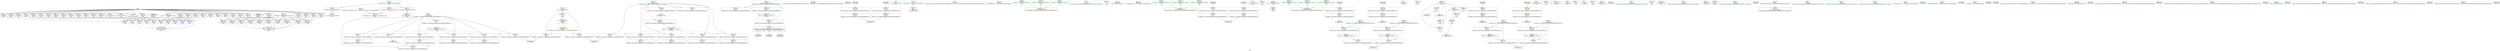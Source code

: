 digraph "SVFG" {
	label="SVFG";

	Node0x55f8f6ddb160 [shape=record,color=grey,label="{NodeID: 0\nNullPtr}"];
	Node0x55f8f6ddb160 -> Node0x55f8f6de0cd0[style=solid];
	Node0x55f8f6ddb160 -> Node0x55f8f6de0dd0[style=solid];
	Node0x55f8f6ddb160 -> Node0x55f8f6de0ea0[style=solid];
	Node0x55f8f6ddb160 -> Node0x55f8f6de0f70[style=solid];
	Node0x55f8f6ddb160 -> Node0x55f8f6de1040[style=solid];
	Node0x55f8f6ddb160 -> Node0x55f8f6de1110[style=solid];
	Node0x55f8f6ddb160 -> Node0x55f8f6de11e0[style=solid];
	Node0x55f8f6ddb160 -> Node0x55f8f6de12b0[style=solid];
	Node0x55f8f6ddb160 -> Node0x55f8f6de1380[style=solid];
	Node0x55f8f6ddb160 -> Node0x55f8f6de1450[style=solid];
	Node0x55f8f6ddb160 -> Node0x55f8f6de1520[style=solid];
	Node0x55f8f6ddb160 -> Node0x55f8f6de15f0[style=solid];
	Node0x55f8f6ddb160 -> Node0x55f8f6de16c0[style=solid];
	Node0x55f8f6ddb160 -> Node0x55f8f6de1790[style=solid];
	Node0x55f8f6ddb160 -> Node0x55f8f6de1860[style=solid];
	Node0x55f8f6ddb160 -> Node0x55f8f6de1930[style=solid];
	Node0x55f8f6ddb160 -> Node0x55f8f6de1a00[style=solid];
	Node0x55f8f6ddb160 -> Node0x55f8f6de1ad0[style=solid];
	Node0x55f8f6ddb160 -> Node0x55f8f6de1ba0[style=solid];
	Node0x55f8f6ddb160 -> Node0x55f8f6de1c70[style=solid];
	Node0x55f8f6ddb160 -> Node0x55f8f6de1d40[style=solid];
	Node0x55f8f6ddb160 -> Node0x55f8f6de1e10[style=solid];
	Node0x55f8f6ddb160 -> Node0x55f8f6de1ee0[style=solid];
	Node0x55f8f6ddb160 -> Node0x55f8f6de1fb0[style=solid];
	Node0x55f8f6ddb160 -> Node0x55f8f6de2080[style=solid];
	Node0x55f8f6ddb160 -> Node0x55f8f6de2150[style=solid];
	Node0x55f8f6ddb160 -> Node0x55f8f6de2220[style=solid];
	Node0x55f8f6ddb160 -> Node0x55f8f6de22f0[style=solid];
	Node0x55f8f6ddb160 -> Node0x55f8f6de23c0[style=solid];
	Node0x55f8f6ddb160 -> Node0x55f8f6de2490[style=solid];
	Node0x55f8f6ddb160 -> Node0x55f8f6de2560[style=solid];
	Node0x55f8f6ddb160 -> Node0x55f8f6de2630[style=solid];
	Node0x55f8f6ddb160 -> Node0x55f8f6de2700[style=solid];
	Node0x55f8f6ddb160 -> Node0x55f8f6de6ee0[style=solid];
	Node0x55f8f6e04070 [shape=record,color=yellow,style=double,label="{NodeID: 360\n2V_1 = ENCHI(MR_2V_0)\npts\{10 \}\nFun[main]|{<s0>23|<s1>35|<s2>47}}"];
	Node0x55f8f6e04070:s0 -> Node0x55f8f6e04ff0[style=dashed,color=red];
	Node0x55f8f6e04070:s1 -> Node0x55f8f6e04ff0[style=dashed,color=red];
	Node0x55f8f6e04070:s2 -> Node0x55f8f6e04ff0[style=dashed,color=red];
	Node0x55f8f6de0580 [shape=record,color=black,label="{NodeID: 111\n48\<--160\n_Z3ispNSt7__cxx1112basic_stringIcSt11char_traitsIcESaIcEEES4_S4__ret\<--\n_Z3ispNSt7__cxx1112basic_stringIcSt11char_traitsIcESaIcEEES4_S4_\n|{<s0>23|<s1>35|<s2>47}}"];
	Node0x55f8f6de0580:s0 -> Node0x55f8f6e16700[style=solid,color=blue];
	Node0x55f8f6de0580:s1 -> Node0x55f8f6e15a20[style=solid,color=blue];
	Node0x55f8f6de0580:s2 -> Node0x55f8f6e15bc0[style=solid,color=blue];
	Node0x55f8f6dd7360 [shape=record,color=green,label="{NodeID: 28\n64\<--65\ni13\<--i13_field_insensitive\n_Z3ispNSt7__cxx1112basic_stringIcSt11char_traitsIcESaIcEEES4_S4_\n}"];
	Node0x55f8f6dd7360 -> Node0x55f8f6de5ba0[style=solid];
	Node0x55f8f6dd7360 -> Node0x55f8f6de5c70[style=solid];
	Node0x55f8f6dd7360 -> Node0x55f8f6de5d40[style=solid];
	Node0x55f8f6dd7360 -> Node0x55f8f6de5e10[style=solid];
	Node0x55f8f6dd7360 -> Node0x55f8f6de5ee0[style=solid];
	Node0x55f8f6dd7360 -> Node0x55f8f6de5fb0[style=solid];
	Node0x55f8f6dd7360 -> Node0x55f8f6de7320[style=solid];
	Node0x55f8f6dd7360 -> Node0x55f8f6de7590[style=solid];
	Node0x55f8f6de5e10 [shape=record,color=red,label="{NodeID: 139\n126\<--64\n\<--i13\n_Z3ispNSt7__cxx1112basic_stringIcSt11char_traitsIcESaIcEEES4_S4_\n}"];
	Node0x55f8f6de5e10 -> Node0x55f8f6de0240[style=solid];
	Node0x55f8f6de0a90 [shape=record,color=green,label="{NodeID: 56\n359\<--360\n_ZSt4endlIcSt11char_traitsIcEERSt13basic_ostreamIT_T0_ES6_\<--_ZSt4endlIcSt11char_traitsIcEERSt13basic_ostreamIT_T0_ES6__field_insensitive\n}"];
	Node0x55f8f6e172e0 [shape=record,color=black,label="{NodeID: 416\n358 = PHI()\n}"];
	Node0x55f8f6de3dc0 [shape=record,color=grey,label="{NodeID: 333\n124 = cmp(118, 123, )\n}"];
	Node0x55f8f6de7590 [shape=record,color=blue,label="{NodeID: 167\n64\<--143\ni13\<--inc35\n_Z3ispNSt7__cxx1112basic_stringIcSt11char_traitsIcESaIcEEES4_S4_\n}"];
	Node0x55f8f6de7590 -> Node0x55f8f6dfe270[style=dashed];
	Node0x55f8f6de2080 [shape=record,color=black,label="{NodeID: 84\n335\<--3\n\<--dummyVal\nmain\n}"];
	Node0x55f8f6de2080 -> Node0x55f8f6de86a0[style=solid];
	Node0x55f8f6dc3f50 [shape=record,color=green,label="{NodeID: 1\n7\<--1\n__dso_handle\<--dummyObj\nGlob }"];
	Node0x55f8f6de0650 [shape=record,color=purple,label="{NodeID: 112\n30\<--4\n\<--_ZStL8__ioinit\n__cxx_global_var_init\n}"];
	Node0x55f8f6dd7430 [shape=record,color=green,label="{NodeID: 29\n75\<--76\n_ZNSt7__cxx1112basic_stringIcSt11char_traitsIcESaIcEEixEm\<--_ZNSt7__cxx1112basic_stringIcSt11char_traitsIcESaIcEEixEm_field_insensitive\n}"];
	Node0x55f8f6de5ee0 [shape=record,color=red,label="{NodeID: 140\n133\<--64\n\<--i13\n_Z3ispNSt7__cxx1112basic_stringIcSt11char_traitsIcESaIcEEES4_S4_\n}"];
	Node0x55f8f6de5ee0 -> Node0x55f8f6de03e0[style=solid];
	Node0x55f8f6de0b20 [shape=record,color=green,label="{NodeID: 57\n361\<--362\n_ZNSolsEPFRSoS_E\<--_ZNSolsEPFRSoS_E_field_insensitive\n}"];
	Node0x55f8f6e173e0 [shape=record,color=black,label="{NodeID: 417\n50 = PHI(188, 194, 200, )\n1st arg _Z3ispNSt7__cxx1112basic_stringIcSt11char_traitsIcESaIcEEES4_S4_ }"];
	Node0x55f8f6de3f40 [shape=record,color=grey,label="{NodeID: 334\n70 = cmp(68, 69, )\n}"];
	Node0x55f8f6de7660 [shape=record,color=blue,label="{NodeID: 168\n52\<--155\nretval\<--\n_Z3ispNSt7__cxx1112basic_stringIcSt11char_traitsIcESaIcEEES4_S4_\n}"];
	Node0x55f8f6de7660 -> Node0x55f8f6dfec70[style=dashed];
	Node0x55f8f6de2150 [shape=record,color=black,label="{NodeID: 85\n338\<--3\n\<--dummyVal\nmain\n}"];
	Node0x55f8f6dd8a10 [shape=record,color=green,label="{NodeID: 2\n9\<--1\n\<--dummyObj\nCan only get source location for instruction, argument, global var or function.}"];
	Node0x55f8f6de0720 [shape=record,color=purple,label="{NodeID: 113\n231\<--12\n\<--.str\nmain\n}"];
	Node0x55f8f6dd7500 [shape=record,color=green,label="{NodeID: 30\n165\<--166\nmain\<--main_field_insensitive\n}"];
	Node0x55f8f6de5fb0 [shape=record,color=red,label="{NodeID: 141\n142\<--64\n\<--i13\n_Z3ispNSt7__cxx1112basic_stringIcSt11char_traitsIcESaIcEEES4_S4_\n}"];
	Node0x55f8f6de5fb0 -> Node0x55f8f6df06f0[style=solid];
	Node0x55f8f6de0bb0 [shape=record,color=green,label="{NodeID: 58\n385\<--386\n__gxx_personality_v0\<--__gxx_personality_v0_field_insensitive\n}"];
	Node0x55f8f6e17960 [shape=record,color=black,label="{NodeID: 418\n51 = PHI(190, 196, 202, )\n2nd arg _Z3ispNSt7__cxx1112basic_stringIcSt11char_traitsIcESaIcEEES4_S4_ }"];
	Node0x55f8f6de40c0 [shape=record,color=grey,label="{NodeID: 335\n84 = cmp(78, 83, )\n}"];
	Node0x55f8f6de7730 [shape=record,color=blue,label="{NodeID: 169\n52\<--158\nretval\<--\n_Z3ispNSt7__cxx1112basic_stringIcSt11char_traitsIcESaIcEEES4_S4_\n}"];
	Node0x55f8f6de7730 -> Node0x55f8f6dfec70[style=dashed];
	Node0x55f8f6de2220 [shape=record,color=black,label="{NodeID: 86\n339\<--3\n\<--dummyVal\nmain\n}"];
	Node0x55f8f6de2220 -> Node0x55f8f6de8770[style=solid];
	Node0x55f8f6dd6d60 [shape=record,color=green,label="{NodeID: 3\n11\<--1\n_ZSt3cin\<--dummyObj\nGlob }"];
	Node0x55f8f6de07f0 [shape=record,color=purple,label="{NodeID: 114\n247\<--15\n\<--.str.1\nmain\n}"];
	Node0x55f8f6dd7600 [shape=record,color=green,label="{NodeID: 31\n168\<--169\nretval\<--retval_field_insensitive\nmain\n}"];
	Node0x55f8f6dd7600 -> Node0x55f8f6de7800[style=solid];
	Node0x55f8f6e12fe0 [shape=record,color=black,label="{NodeID: 391\n49 = PHI(186, 192, 198, )\n0th arg _Z3ispNSt7__cxx1112basic_stringIcSt11char_traitsIcESaIcEEES4_S4_ }"];
	Node0x55f8f6de6080 [shape=record,color=red,label="{NodeID: 142\n77\<--74\n\<--call\n_Z3ispNSt7__cxx1112basic_stringIcSt11char_traitsIcESaIcEEES4_S4_\n}"];
	Node0x55f8f6de6080 -> Node0x55f8f6ddf950[style=solid];
	Node0x55f8f6de0c40 [shape=record,color=green,label="{NodeID: 59\n21\<--405\n_GLOBAL__sub_I_vershwal_2_1.cpp\<--_GLOBAL__sub_I_vershwal_2_1.cpp_field_insensitive\n}"];
	Node0x55f8f6de0c40 -> Node0x55f8f6de6de0[style=solid];
	Node0x55f8f6de4240 [shape=record,color=grey,label="{NodeID: 336\n152 = cmp(150, 151, )\n}"];
	Node0x55f8f6de7800 [shape=record,color=blue,label="{NodeID: 170\n168\<--9\nretval\<--\nmain\n}"];
	Node0x55f8f6de22f0 [shape=record,color=black,label="{NodeID: 87\n341\<--3\n\<--dummyVal\nmain\n}"];
	Node0x55f8f6de22f0 -> Node0x55f8f6de8840[style=solid];
	Node0x55f8f6dd6a20 [shape=record,color=green,label="{NodeID: 4\n12\<--1\n.str\<--dummyObj\nGlob }"];
	Node0x55f8f6e04e30 [shape=record,color=yellow,style=double,label="{NodeID: 364\n25V_1 = ENCHI(MR_25V_0)\npts\{183 \}\nFun[main]}"];
	Node0x55f8f6e04e30 -> Node0x55f8f6de7a70[style=dashed];
	Node0x55f8f6e04e30 -> Node0x55f8f6de7c10[style=dashed];
	Node0x55f8f6e04e30 -> Node0x55f8f6de7db0[style=dashed];
	Node0x55f8f6e04e30 -> Node0x55f8f6de7f50[style=dashed];
	Node0x55f8f6e04e30 -> Node0x55f8f6de80f0[style=dashed];
	Node0x55f8f6e04e30 -> Node0x55f8f6de8290[style=dashed];
	Node0x55f8f6e04e30 -> Node0x55f8f6de8430[style=dashed];
	Node0x55f8f6e04e30 -> Node0x55f8f6de85d0[style=dashed];
	Node0x55f8f6e04e30 -> Node0x55f8f6de8770[style=dashed];
	Node0x55f8f6e04e30 -> Node0x55f8f6de8910[style=dashed];
	Node0x55f8f6de08c0 [shape=record,color=purple,label="{NodeID: 115\n292\<--15\n\<--.str.1\nmain\n}"];
	Node0x55f8f6dd76d0 [shape=record,color=green,label="{NodeID: 32\n170\<--171\nt\<--t_field_insensitive\nmain\n}"];
	Node0x55f8f6dd76d0 -> Node0x55f8f6de6700[style=solid];
	Node0x55f8f6dd76d0 -> Node0x55f8f6de67d0[style=solid];
	Node0x55f8f6dd76d0 -> Node0x55f8f6de68a0[style=solid];
	Node0x55f8f6dd76d0 -> Node0x55f8f6de79a0[style=solid];
	Node0x55f8f6e15a20 [shape=record,color=black,label="{NodeID: 392\n287 = PHI(48, )\n}"];
	Node0x55f8f6de6150 [shape=record,color=red,label="{NodeID: 143\n82\<--81\n\<--call3\n_Z3ispNSt7__cxx1112basic_stringIcSt11char_traitsIcESaIcEEES4_S4_\n}"];
	Node0x55f8f6de6150 -> Node0x55f8f6ddfaf0[style=solid];
	Node0x55f8f6de0cd0 [shape=record,color=black,label="{NodeID: 60\n2\<--3\ndummyVal\<--dummyVal\n}"];
	Node0x55f8f6de43c0 [shape=record,color=grey,label="{NodeID: 337\n148 = cmp(146, 147, )\n}"];
	Node0x55f8f6de78d0 [shape=record,color=blue,label="{NodeID: 171\n174\<--208\nt1\<--\nmain\n}"];
	Node0x55f8f6de78d0 -> Node0x55f8f6de6970[style=dashed];
	Node0x55f8f6de23c0 [shape=record,color=black,label="{NodeID: 88\n344\<--3\n\<--dummyVal\nmain\n}"];
	Node0x55f8f6dd6ab0 [shape=record,color=green,label="{NodeID: 5\n14\<--1\n_ZSt4cout\<--dummyObj\nGlob }"];
	Node0x55f8f6e04f10 [shape=record,color=yellow,style=double,label="{NodeID: 365\n27V_1 = ENCHI(MR_27V_0)\npts\{185 \}\nFun[main]}"];
	Node0x55f8f6e04f10 -> Node0x55f8f6de7b40[style=dashed];
	Node0x55f8f6e04f10 -> Node0x55f8f6de7ce0[style=dashed];
	Node0x55f8f6e04f10 -> Node0x55f8f6de7e80[style=dashed];
	Node0x55f8f6e04f10 -> Node0x55f8f6de8020[style=dashed];
	Node0x55f8f6e04f10 -> Node0x55f8f6de81c0[style=dashed];
	Node0x55f8f6e04f10 -> Node0x55f8f6de8360[style=dashed];
	Node0x55f8f6e04f10 -> Node0x55f8f6de8500[style=dashed];
	Node0x55f8f6e04f10 -> Node0x55f8f6de86a0[style=dashed];
	Node0x55f8f6e04f10 -> Node0x55f8f6de8840[style=dashed];
	Node0x55f8f6e04f10 -> Node0x55f8f6de2a70[style=dashed];
	Node0x55f8f6de4ad0 [shape=record,color=purple,label="{NodeID: 116\n329\<--15\n\<--.str.1\nmain\n}"];
	Node0x55f8f6dd77a0 [shape=record,color=green,label="{NodeID: 33\n172\<--173\ncnt\<--cnt_field_insensitive\nmain\n}"];
	Node0x55f8f6e15bc0 [shape=record,color=black,label="{NodeID: 393\n324 = PHI(48, )\n}"];
	Node0x55f8f6de6220 [shape=record,color=red,label="{NodeID: 144\n89\<--88\n\<--call7\n_Z3ispNSt7__cxx1112basic_stringIcSt11char_traitsIcESaIcEEES4_S4_\n}"];
	Node0x55f8f6de6220 -> Node0x55f8f6ddfc90[style=solid];
	Node0x55f8f6de0dd0 [shape=record,color=black,label="{NodeID: 61\n252\<--3\n\<--dummyVal\nmain\n}"];
	Node0x55f8f6de79a0 [shape=record,color=blue,label="{NodeID: 172\n170\<--212\nt\<--dec\nmain\n}"];
	Node0x55f8f6de79a0 -> Node0x55f8f6de67d0[style=dashed];
	Node0x55f8f6de79a0 -> Node0x55f8f6de68a0[style=dashed];
	Node0x55f8f6de79a0 -> Node0x55f8f6de79a0[style=dashed];
	Node0x55f8f6de2490 [shape=record,color=black,label="{NodeID: 89\n345\<--3\n\<--dummyVal\nmain\n}"];
	Node0x55f8f6de2490 -> Node0x55f8f6de8910[style=solid];
	Node0x55f8f6dd6e20 [shape=record,color=green,label="{NodeID: 6\n15\<--1\n.str.1\<--dummyObj\nGlob }"];
	Node0x55f8f6e04ff0 [shape=record,color=yellow,style=double,label="{NodeID: 366\n2V_1 = ENCHI(MR_2V_0)\npts\{10 \}\nFun[_Z3ispNSt7__cxx1112basic_stringIcSt11char_traitsIcESaIcEEES4_S4_]}"];
	Node0x55f8f6e04ff0 -> Node0x55f8f6de5110[style=dashed];
	Node0x55f8f6e04ff0 -> Node0x55f8f6de51e0[style=dashed];
	Node0x55f8f6de4ba0 [shape=record,color=purple,label="{NodeID: 117\n281\<--17\n\<--.str.2\nmain\n}"];
	Node0x55f8f6dd7870 [shape=record,color=green,label="{NodeID: 34\n174\<--175\nt1\<--t1_field_insensitive\nmain\n}"];
	Node0x55f8f6dd7870 -> Node0x55f8f6de6970[style=solid];
	Node0x55f8f6dd7870 -> Node0x55f8f6de78d0[style=solid];
	Node0x55f8f6e15d00 [shape=record,color=black,label="{NodeID: 394\n74 = PHI()\n}"];
	Node0x55f8f6e15d00 -> Node0x55f8f6de6080[style=solid];
	Node0x55f8f6de62f0 [shape=record,color=red,label="{NodeID: 145\n97\<--96\n\<--call10\n_Z3ispNSt7__cxx1112basic_stringIcSt11char_traitsIcESaIcEEES4_S4_\n}"];
	Node0x55f8f6de62f0 -> Node0x55f8f6ddfe30[style=solid];
	Node0x55f8f6de0ea0 [shape=record,color=black,label="{NodeID: 62\n253\<--3\n\<--dummyVal\nmain\n}"];
	Node0x55f8f6de0ea0 -> Node0x55f8f6de7a70[style=solid];
	Node0x55f8f6de7a70 [shape=record,color=blue,label="{NodeID: 173\n182\<--253\nexn.slot\<--\nmain\n}"];
	Node0x55f8f6de7a70 -> Node0x55f8f6de6a40[style=dashed];
	Node0x55f8f6de2560 [shape=record,color=black,label="{NodeID: 90\n347\<--3\n\<--dummyVal\nmain\n}"];
	Node0x55f8f6de2560 -> Node0x55f8f6de2a70[style=solid];
	Node0x55f8f6dd6eb0 [shape=record,color=green,label="{NodeID: 7\n17\<--1\n.str.2\<--dummyObj\nGlob }"];
	Node0x55f8f6de4c70 [shape=record,color=purple,label="{NodeID: 118\n318\<--17\n\<--.str.2\nmain\n}"];
	Node0x55f8f6dd7940 [shape=record,color=green,label="{NodeID: 35\n176\<--177\na\<--a_field_insensitive\nmain\n}"];
	Node0x55f8f6e15e00 [shape=record,color=black,label="{NodeID: 395\n223 = PHI()\n}"];
	Node0x55f8f6de63c0 [shape=record,color=red,label="{NodeID: 146\n117\<--116\n\<--call18\n_Z3ispNSt7__cxx1112basic_stringIcSt11char_traitsIcESaIcEEES4_S4_\n}"];
	Node0x55f8f6de63c0 -> Node0x55f8f6ddffd0[style=solid];
	Node0x55f8f6de0f70 [shape=record,color=black,label="{NodeID: 63\n255\<--3\n\<--dummyVal\nmain\n}"];
	Node0x55f8f6de0f70 -> Node0x55f8f6de7b40[style=solid];
	Node0x55f8f6dfd870 [shape=record,color=black,label="{NodeID: 340\nMR_6V_3 = PHI(MR_6V_2, MR_6V_1, )\npts\{55 \}\n}"];
	Node0x55f8f6dfd870 -> Node0x55f8f6de5380[style=dashed];
	Node0x55f8f6de7b40 [shape=record,color=blue,label="{NodeID: 174\n184\<--255\nehselector.slot\<--\nmain\n}"];
	Node0x55f8f6de7b40 -> Node0x55f8f6de6b10[style=dashed];
	Node0x55f8f6de2630 [shape=record,color=black,label="{NodeID: 91\n374\<--3\nlpad.val\<--dummyVal\nmain\n}"];
	Node0x55f8f6dd6ba0 [shape=record,color=green,label="{NodeID: 8\n20\<--1\n\<--dummyObj\nCan only get source location for instruction, argument, global var or function.}"];
	Node0x55f8f6de4d40 [shape=record,color=purple,label="{NodeID: 119\n355\<--17\n\<--.str.2\nmain\n}"];
	Node0x55f8f6dd7a10 [shape=record,color=green,label="{NodeID: 36\n178\<--179\nb\<--b_field_insensitive\nmain\n}"];
	Node0x55f8f6e15f00 [shape=record,color=black,label="{NodeID: 396\n88 = PHI()\n}"];
	Node0x55f8f6e15f00 -> Node0x55f8f6de6220[style=solid];
	Node0x55f8f6de6490 [shape=record,color=red,label="{NodeID: 147\n122\<--121\n\<--call21\n_Z3ispNSt7__cxx1112basic_stringIcSt11char_traitsIcESaIcEEES4_S4_\n}"];
	Node0x55f8f6de6490 -> Node0x55f8f6de0170[style=solid];
	Node0x55f8f6de1040 [shape=record,color=black,label="{NodeID: 64\n258\<--3\n\<--dummyVal\nmain\n}"];
	Node0x55f8f6dfdd70 [shape=record,color=black,label="{NodeID: 341\nMR_10V_3 = PHI(MR_10V_2, MR_10V_1, )\npts\{59 \}\n}"];
	Node0x55f8f6dfdd70 -> Node0x55f8f6de5520[style=dashed];
	Node0x55f8f6de7c10 [shape=record,color=blue,label="{NodeID: 175\n182\<--259\nexn.slot\<--\nmain\n}"];
	Node0x55f8f6de7c10 -> Node0x55f8f6de6a40[style=dashed];
	Node0x55f8f6de2700 [shape=record,color=black,label="{NodeID: 92\n375\<--3\nlpad.val71\<--dummyVal\nmain\n}"];
	Node0x55f8f6dd6c30 [shape=record,color=green,label="{NodeID: 9\n92\<--1\n\<--dummyObj\nCan only get source location for instruction, argument, global var or function.}"];
	Node0x55f8f6de4e10 [shape=record,color=purple,label="{NodeID: 120\n409\<--19\nllvm.global_ctors_0\<--llvm.global_ctors\nGlob }"];
	Node0x55f8f6de4e10 -> Node0x55f8f6de6ce0[style=solid];
	Node0x55f8f6dd7ae0 [shape=record,color=green,label="{NodeID: 37\n180\<--181\nc\<--c_field_insensitive\nmain\n}"];
	Node0x55f8f6e16000 [shape=record,color=black,label="{NodeID: 397\n96 = PHI()\n}"];
	Node0x55f8f6e16000 -> Node0x55f8f6de62f0[style=solid];
	Node0x55f8f6de6560 [shape=record,color=red,label="{NodeID: 148\n129\<--128\n\<--call26\n_Z3ispNSt7__cxx1112basic_stringIcSt11char_traitsIcESaIcEEES4_S4_\n}"];
	Node0x55f8f6de6560 -> Node0x55f8f6de0310[style=solid];
	Node0x55f8f6de1110 [shape=record,color=black,label="{NodeID: 65\n259\<--3\n\<--dummyVal\nmain\n}"];
	Node0x55f8f6de1110 -> Node0x55f8f6de7c10[style=solid];
	Node0x55f8f6dfe270 [shape=record,color=black,label="{NodeID: 342\nMR_16V_3 = PHI(MR_16V_4, MR_16V_2, )\npts\{65 \}\n}"];
	Node0x55f8f6dfe270 -> Node0x55f8f6de5ba0[style=dashed];
	Node0x55f8f6dfe270 -> Node0x55f8f6de5c70[style=dashed];
	Node0x55f8f6dfe270 -> Node0x55f8f6de5d40[style=dashed];
	Node0x55f8f6dfe270 -> Node0x55f8f6de5e10[style=dashed];
	Node0x55f8f6dfe270 -> Node0x55f8f6de5ee0[style=dashed];
	Node0x55f8f6dfe270 -> Node0x55f8f6de5fb0[style=dashed];
	Node0x55f8f6dfe270 -> Node0x55f8f6de7590[style=dashed];
	Node0x55f8f6de7ce0 [shape=record,color=blue,label="{NodeID: 176\n184\<--261\nehselector.slot\<--\nmain\n}"];
	Node0x55f8f6de7ce0 -> Node0x55f8f6de6b10[style=dashed];
	Node0x55f8f6de27d0 [shape=record,color=black,label="{NodeID: 93\n167\<--9\nmain_ret\<--\nmain\n}"];
	Node0x55f8f6dc4990 [shape=record,color=green,label="{NodeID: 10\n105\<--1\n\<--dummyObj\nCan only get source location for instruction, argument, global var or function.}"];
	Node0x55f8f6de4f10 [shape=record,color=purple,label="{NodeID: 121\n410\<--19\nllvm.global_ctors_1\<--llvm.global_ctors\nGlob }"];
	Node0x55f8f6de4f10 -> Node0x55f8f6de6de0[style=solid];
	Node0x55f8f6dd7bb0 [shape=record,color=green,label="{NodeID: 38\n182\<--183\nexn.slot\<--exn.slot_field_insensitive\nmain\n}"];
	Node0x55f8f6dd7bb0 -> Node0x55f8f6de6a40[style=solid];
	Node0x55f8f6dd7bb0 -> Node0x55f8f6de7a70[style=solid];
	Node0x55f8f6dd7bb0 -> Node0x55f8f6de7c10[style=solid];
	Node0x55f8f6dd7bb0 -> Node0x55f8f6de7db0[style=solid];
	Node0x55f8f6dd7bb0 -> Node0x55f8f6de7f50[style=solid];
	Node0x55f8f6dd7bb0 -> Node0x55f8f6de80f0[style=solid];
	Node0x55f8f6dd7bb0 -> Node0x55f8f6de8290[style=solid];
	Node0x55f8f6dd7bb0 -> Node0x55f8f6de8430[style=solid];
	Node0x55f8f6dd7bb0 -> Node0x55f8f6de85d0[style=solid];
	Node0x55f8f6dd7bb0 -> Node0x55f8f6de8770[style=solid];
	Node0x55f8f6dd7bb0 -> Node0x55f8f6de8910[style=solid];
	Node0x55f8f6e16100 [shape=record,color=black,label="{NodeID: 398\n31 = PHI()\n}"];
	Node0x55f8f6de6630 [shape=record,color=red,label="{NodeID: 149\n136\<--135\n\<--call30\n_Z3ispNSt7__cxx1112basic_stringIcSt11char_traitsIcESaIcEEES4_S4_\n}"];
	Node0x55f8f6de6630 -> Node0x55f8f6de04b0[style=solid];
	Node0x55f8f6de11e0 [shape=record,color=black,label="{NodeID: 66\n261\<--3\n\<--dummyVal\nmain\n}"];
	Node0x55f8f6de11e0 -> Node0x55f8f6de7ce0[style=solid];
	Node0x55f8f6de7db0 [shape=record,color=blue,label="{NodeID: 177\n182\<--265\nexn.slot\<--\nmain\n}"];
	Node0x55f8f6de7db0 -> Node0x55f8f6de6a40[style=dashed];
	Node0x55f8f6de28a0 [shape=record,color=black,label="{NodeID: 94\n32\<--33\n\<--_ZNSt8ios_base4InitD1Ev\nCan only get source location for instruction, argument, global var or function.}"];
	Node0x55f8f6dc4a60 [shape=record,color=green,label="{NodeID: 11\n155\<--1\n\<--dummyObj\nCan only get source location for instruction, argument, global var or function.}"];
	Node0x55f8f6de5010 [shape=record,color=purple,label="{NodeID: 122\n411\<--19\nllvm.global_ctors_2\<--llvm.global_ctors\nGlob }"];
	Node0x55f8f6de5010 -> Node0x55f8f6de6ee0[style=solid];
	Node0x55f8f6dd7c80 [shape=record,color=green,label="{NodeID: 39\n184\<--185\nehselector.slot\<--ehselector.slot_field_insensitive\nmain\n}"];
	Node0x55f8f6dd7c80 -> Node0x55f8f6de6b10[style=solid];
	Node0x55f8f6dd7c80 -> Node0x55f8f6de7b40[style=solid];
	Node0x55f8f6dd7c80 -> Node0x55f8f6de7ce0[style=solid];
	Node0x55f8f6dd7c80 -> Node0x55f8f6de7e80[style=solid];
	Node0x55f8f6dd7c80 -> Node0x55f8f6de8020[style=solid];
	Node0x55f8f6dd7c80 -> Node0x55f8f6de81c0[style=solid];
	Node0x55f8f6dd7c80 -> Node0x55f8f6de8360[style=solid];
	Node0x55f8f6dd7c80 -> Node0x55f8f6de8500[style=solid];
	Node0x55f8f6dd7c80 -> Node0x55f8f6de86a0[style=solid];
	Node0x55f8f6dd7c80 -> Node0x55f8f6de8840[style=solid];
	Node0x55f8f6dd7c80 -> Node0x55f8f6de2a70[style=solid];
	Node0x55f8f6e161d0 [shape=record,color=black,label="{NodeID: 399\n128 = PHI()\n}"];
	Node0x55f8f6e161d0 -> Node0x55f8f6de6560[style=solid];
	Node0x55f8f6de6700 [shape=record,color=red,label="{NodeID: 150\n208\<--170\n\<--t\nmain\n}"];
	Node0x55f8f6de6700 -> Node0x55f8f6de78d0[style=solid];
	Node0x55f8f6de12b0 [shape=record,color=black,label="{NodeID: 67\n264\<--3\n\<--dummyVal\nmain\n}"];
	Node0x55f8f6dfec70 [shape=record,color=black,label="{NodeID: 344\nMR_4V_3 = PHI(MR_4V_4, MR_4V_2, )\npts\{53 \}\n}"];
	Node0x55f8f6dfec70 -> Node0x55f8f6de52b0[style=dashed];
	Node0x55f8f6de7e80 [shape=record,color=blue,label="{NodeID: 178\n184\<--267\nehselector.slot\<--\nmain\n}"];
	Node0x55f8f6de7e80 -> Node0x55f8f6de6b10[style=dashed];
	Node0x55f8f6de29a0 [shape=record,color=black,label="{NodeID: 95\n73\<--72\nconv\<--\n_Z3ispNSt7__cxx1112basic_stringIcSt11char_traitsIcESaIcEEES4_S4_\n}"];
	Node0x55f8f6dd86a0 [shape=record,color=green,label="{NodeID: 12\n158\<--1\n\<--dummyObj\nCan only get source location for instruction, argument, global var or function.}"];
	Node0x55f8f6de5110 [shape=record,color=red,label="{NodeID: 123\n69\<--8\n\<--len\n_Z3ispNSt7__cxx1112basic_stringIcSt11char_traitsIcESaIcEEES4_S4_\n}"];
	Node0x55f8f6de5110 -> Node0x55f8f6de3f40[style=solid];
	Node0x55f8f6dd7d50 [shape=record,color=green,label="{NodeID: 40\n186\<--187\nagg.tmp\<--agg.tmp_field_insensitive\nmain\n|{<s0>23}}"];
	Node0x55f8f6dd7d50:s0 -> Node0x55f8f6e12fe0[style=solid,color=red];
	Node0x55f8f6e16300 [shape=record,color=black,label="{NodeID: 400\n135 = PHI()\n}"];
	Node0x55f8f6e16300 -> Node0x55f8f6de6630[style=solid];
	Node0x55f8f6de67d0 [shape=record,color=red,label="{NodeID: 151\n211\<--170\n\<--t\nmain\n}"];
	Node0x55f8f6de67d0 -> Node0x55f8f6df0b70[style=solid];
	Node0x55f8f6de67d0 -> Node0x55f8f6de3c40[style=solid];
	Node0x55f8f6de1380 [shape=record,color=black,label="{NodeID: 68\n265\<--3\n\<--dummyVal\nmain\n}"];
	Node0x55f8f6de1380 -> Node0x55f8f6de7db0[style=solid];
	Node0x55f8f6de7f50 [shape=record,color=blue,label="{NodeID: 179\n182\<--271\nexn.slot\<--\nmain\n}"];
	Node0x55f8f6de7f50 -> Node0x55f8f6de6a40[style=dashed];
	Node0x55f8f6ddf950 [shape=record,color=black,label="{NodeID: 96\n78\<--77\nconv1\<--\n_Z3ispNSt7__cxx1112basic_stringIcSt11char_traitsIcESaIcEEES4_S4_\n}"];
	Node0x55f8f6ddf950 -> Node0x55f8f6de40c0[style=solid];
	Node0x55f8f6dd8770 [shape=record,color=green,label="{NodeID: 13\n213\<--1\n\<--dummyObj\nCan only get source location for instruction, argument, global var or function.}"];
	Node0x55f8f6de51e0 [shape=record,color=red,label="{NodeID: 124\n111\<--8\n\<--len\n_Z3ispNSt7__cxx1112basic_stringIcSt11char_traitsIcESaIcEEES4_S4_\n}"];
	Node0x55f8f6de51e0 -> Node0x55f8f6de3ac0[style=solid];
	Node0x55f8f6dd8b90 [shape=record,color=green,label="{NodeID: 41\n188\<--189\nagg.tmp10\<--agg.tmp10_field_insensitive\nmain\n|{<s0>23}}"];
	Node0x55f8f6dd8b90:s0 -> Node0x55f8f6e173e0[style=solid,color=red];
	Node0x55f8f6e16400 [shape=record,color=black,label="{NodeID: 401\n81 = PHI()\n}"];
	Node0x55f8f6e16400 -> Node0x55f8f6de6150[style=solid];
	Node0x55f8f6de68a0 [shape=record,color=red,label="{NodeID: 152\n229\<--170\n\<--t\nmain\n}"];
	Node0x55f8f6de68a0 -> Node0x55f8f6df0e70[style=solid];
	Node0x55f8f6de1450 [shape=record,color=black,label="{NodeID: 69\n267\<--3\n\<--dummyVal\nmain\n}"];
	Node0x55f8f6de1450 -> Node0x55f8f6de7e80[style=solid];
	Node0x55f8f6de8020 [shape=record,color=blue,label="{NodeID: 180\n184\<--273\nehselector.slot\<--\nmain\n}"];
	Node0x55f8f6de8020 -> Node0x55f8f6de6b10[style=dashed];
	Node0x55f8f6ddfa20 [shape=record,color=black,label="{NodeID: 97\n80\<--79\nconv2\<--\n_Z3ispNSt7__cxx1112basic_stringIcSt11char_traitsIcESaIcEEES4_S4_\n}"];
	Node0x55f8f6dd8840 [shape=record,color=green,label="{NodeID: 14\n4\<--6\n_ZStL8__ioinit\<--_ZStL8__ioinit_field_insensitive\nGlob }"];
	Node0x55f8f6dd8840 -> Node0x55f8f6de0650[style=solid];
	Node0x55f8f6de52b0 [shape=record,color=red,label="{NodeID: 125\n160\<--52\n\<--retval\n_Z3ispNSt7__cxx1112basic_stringIcSt11char_traitsIcESaIcEEES4_S4_\n}"];
	Node0x55f8f6de52b0 -> Node0x55f8f6de0580[style=solid];
	Node0x55f8f6dd8c60 [shape=record,color=green,label="{NodeID: 42\n190\<--191\nagg.tmp13\<--agg.tmp13_field_insensitive\nmain\n|{<s0>23}}"];
	Node0x55f8f6dd8c60:s0 -> Node0x55f8f6e17960[style=solid,color=red];
	Node0x55f8f6e16500 [shape=record,color=black,label="{NodeID: 402\n116 = PHI()\n}"];
	Node0x55f8f6e16500 -> Node0x55f8f6de63c0[style=solid];
	Node0x55f8f6de6970 [shape=record,color=red,label="{NodeID: 153\n228\<--174\n\<--t1\nmain\n}"];
	Node0x55f8f6de6970 -> Node0x55f8f6df0e70[style=solid];
	Node0x55f8f6de1520 [shape=record,color=black,label="{NodeID: 70\n270\<--3\n\<--dummyVal\nmain\n}"];
	Node0x55f8f6de80f0 [shape=record,color=blue,label="{NodeID: 181\n182\<--296\nexn.slot\<--\nmain\n}"];
	Node0x55f8f6de80f0 -> Node0x55f8f6de6a40[style=dashed];
	Node0x55f8f6ddfaf0 [shape=record,color=black,label="{NodeID: 98\n83\<--82\nconv4\<--\n_Z3ispNSt7__cxx1112basic_stringIcSt11char_traitsIcESaIcEEES4_S4_\n}"];
	Node0x55f8f6ddfaf0 -> Node0x55f8f6de40c0[style=solid];
	Node0x55f8f6dd8910 [shape=record,color=green,label="{NodeID: 15\n8\<--10\nlen\<--len_field_insensitive\nGlob }"];
	Node0x55f8f6dd8910 -> Node0x55f8f6de5110[style=solid];
	Node0x55f8f6dd8910 -> Node0x55f8f6de51e0[style=solid];
	Node0x55f8f6dd8910 -> Node0x55f8f6de6be0[style=solid];
	Node0x55f8f6de5380 [shape=record,color=red,label="{NodeID: 126\n146\<--54\n\<--f1\n_Z3ispNSt7__cxx1112basic_stringIcSt11char_traitsIcESaIcEEES4_S4_\n}"];
	Node0x55f8f6de5380 -> Node0x55f8f6de43c0[style=solid];
	Node0x55f8f6dd8d30 [shape=record,color=green,label="{NodeID: 43\n192\<--193\nagg.tmp24\<--agg.tmp24_field_insensitive\nmain\n|{<s0>35}}"];
	Node0x55f8f6dd8d30:s0 -> Node0x55f8f6e12fe0[style=solid,color=red];
	Node0x55f8f6e16600 [shape=record,color=black,label="{NodeID: 403\n121 = PHI()\n}"];
	Node0x55f8f6e16600 -> Node0x55f8f6de6490[style=solid];
	Node0x55f8f6de6a40 [shape=record,color=red,label="{NodeID: 154\n372\<--182\nexn\<--exn.slot\nmain\n}"];
	Node0x55f8f6de15f0 [shape=record,color=black,label="{NodeID: 71\n271\<--3\n\<--dummyVal\nmain\n}"];
	Node0x55f8f6de15f0 -> Node0x55f8f6de7f50[style=solid];
	Node0x55f8f6de81c0 [shape=record,color=blue,label="{NodeID: 182\n184\<--298\nehselector.slot\<--\nmain\n}"];
	Node0x55f8f6de81c0 -> Node0x55f8f6de6b10[style=dashed];
	Node0x55f8f6ddfbc0 [shape=record,color=black,label="{NodeID: 99\n87\<--86\nconv6\<--\n_Z3ispNSt7__cxx1112basic_stringIcSt11char_traitsIcESaIcEEES4_S4_\n}"];
	Node0x55f8f6dc4140 [shape=record,color=green,label="{NodeID: 16\n19\<--23\nllvm.global_ctors\<--llvm.global_ctors_field_insensitive\nGlob }"];
	Node0x55f8f6dc4140 -> Node0x55f8f6de4e10[style=solid];
	Node0x55f8f6dc4140 -> Node0x55f8f6de4f10[style=solid];
	Node0x55f8f6dc4140 -> Node0x55f8f6de5010[style=solid];
	Node0x55f8f6de5450 [shape=record,color=red,label="{NodeID: 127\n147\<--56\n\<--f2\n_Z3ispNSt7__cxx1112basic_stringIcSt11char_traitsIcESaIcEEES4_S4_\n}"];
	Node0x55f8f6de5450 -> Node0x55f8f6de43c0[style=solid];
	Node0x55f8f6dd8e00 [shape=record,color=green,label="{NodeID: 44\n194\<--195\nagg.tmp26\<--agg.tmp26_field_insensitive\nmain\n|{<s0>35}}"];
	Node0x55f8f6dd8e00:s0 -> Node0x55f8f6e173e0[style=solid,color=red];
	Node0x55f8f6e16700 [shape=record,color=black,label="{NodeID: 404\n240 = PHI(48, )\n}"];
	Node0x55f8f6de6b10 [shape=record,color=red,label="{NodeID: 155\n373\<--184\nsel\<--ehselector.slot\nmain\n}"];
	Node0x55f8f6de16c0 [shape=record,color=black,label="{NodeID: 72\n273\<--3\n\<--dummyVal\nmain\n}"];
	Node0x55f8f6de16c0 -> Node0x55f8f6de8020[style=solid];
	Node0x55f8f6de8290 [shape=record,color=blue,label="{NodeID: 183\n182\<--302\nexn.slot\<--\nmain\n}"];
	Node0x55f8f6de8290 -> Node0x55f8f6de6a40[style=dashed];
	Node0x55f8f6ddfc90 [shape=record,color=black,label="{NodeID: 100\n90\<--89\nconv8\<--\n_Z3ispNSt7__cxx1112basic_stringIcSt11char_traitsIcESaIcEEES4_S4_\n}"];
	Node0x55f8f6ddfc90 -> Node0x55f8f6df0870[style=solid];
	Node0x55f8f6dc4210 [shape=record,color=green,label="{NodeID: 17\n24\<--25\n__cxx_global_var_init\<--__cxx_global_var_init_field_insensitive\n}"];
	Node0x55f8f6de5520 [shape=record,color=red,label="{NodeID: 128\n150\<--58\n\<--s1\n_Z3ispNSt7__cxx1112basic_stringIcSt11char_traitsIcESaIcEEES4_S4_\n}"];
	Node0x55f8f6de5520 -> Node0x55f8f6de4240[style=solid];
	Node0x55f8f6dd8ed0 [shape=record,color=green,label="{NodeID: 45\n196\<--197\nagg.tmp29\<--agg.tmp29_field_insensitive\nmain\n|{<s0>35}}"];
	Node0x55f8f6dd8ed0:s0 -> Node0x55f8f6e17960[style=solid,color=red];
	Node0x55f8f6e16840 [shape=record,color=black,label="{NodeID: 405\n205 = PHI()\n}"];
	Node0x55f8f6de6be0 [shape=record,color=blue,label="{NodeID: 156\n8\<--9\nlen\<--\nGlob }"];
	Node0x55f8f6de6be0 -> Node0x55f8f6e04070[style=dashed];
	Node0x55f8f6de1790 [shape=record,color=black,label="{NodeID: 73\n295\<--3\n\<--dummyVal\nmain\n}"];
	Node0x55f8f6de8360 [shape=record,color=blue,label="{NodeID: 184\n184\<--304\nehselector.slot\<--\nmain\n}"];
	Node0x55f8f6de8360 -> Node0x55f8f6de6b10[style=dashed];
	Node0x55f8f6ddfd60 [shape=record,color=black,label="{NodeID: 101\n95\<--94\nconv9\<--\n_Z3ispNSt7__cxx1112basic_stringIcSt11char_traitsIcESaIcEEES4_S4_\n}"];
	Node0x55f8f6dc4310 [shape=record,color=green,label="{NodeID: 18\n28\<--29\n_ZNSt8ios_base4InitC1Ev\<--_ZNSt8ios_base4InitC1Ev_field_insensitive\n}"];
	Node0x55f8f6de55f0 [shape=record,color=red,label="{NodeID: 129\n151\<--60\n\<--s2\n_Z3ispNSt7__cxx1112basic_stringIcSt11char_traitsIcESaIcEEES4_S4_\n}"];
	Node0x55f8f6de55f0 -> Node0x55f8f6de4240[style=solid];
	Node0x55f8f6dd8fa0 [shape=record,color=green,label="{NodeID: 46\n198\<--199\nagg.tmp45\<--agg.tmp45_field_insensitive\nmain\n|{<s0>47}}"];
	Node0x55f8f6dd8fa0:s0 -> Node0x55f8f6e12fe0[style=solid,color=red];
	Node0x55f8f6e16910 [shape=record,color=black,label="{NodeID: 406\n217 = PHI()\n}"];
	Node0x55f8f6df03f0 [shape=record,color=grey,label="{NodeID: 323\n104 = Binary(103, 105, )\n}"];
	Node0x55f8f6df03f0 -> Node0x55f8f6de7250[style=solid];
	Node0x55f8f6de6ce0 [shape=record,color=blue,label="{NodeID: 157\n409\<--20\nllvm.global_ctors_0\<--\nGlob }"];
	Node0x55f8f6de1860 [shape=record,color=black,label="{NodeID: 74\n296\<--3\n\<--dummyVal\nmain\n}"];
	Node0x55f8f6de1860 -> Node0x55f8f6de80f0[style=solid];
	Node0x55f8f6e00f70 [shape=record,color=black,label="{NodeID: 351\nMR_8V_3 = PHI(MR_8V_2, MR_8V_1, )\npts\{57 \}\n}"];
	Node0x55f8f6e00f70 -> Node0x55f8f6de5450[style=dashed];
	Node0x55f8f6de8430 [shape=record,color=blue,label="{NodeID: 185\n182\<--308\nexn.slot\<--\nmain\n}"];
	Node0x55f8f6de8430 -> Node0x55f8f6de6a40[style=dashed];
	Node0x55f8f6ddfe30 [shape=record,color=black,label="{NodeID: 102\n98\<--97\nconv11\<--\n_Z3ispNSt7__cxx1112basic_stringIcSt11char_traitsIcESaIcEEES4_S4_\n}"];
	Node0x55f8f6ddfe30 -> Node0x55f8f6df0cf0[style=solid];
	Node0x55f8f6dda000 [shape=record,color=green,label="{NodeID: 19\n34\<--35\n__cxa_atexit\<--__cxa_atexit_field_insensitive\n}"];
	Node0x55f8f6de56c0 [shape=record,color=red,label="{NodeID: 130\n68\<--62\n\<--i\n_Z3ispNSt7__cxx1112basic_stringIcSt11char_traitsIcESaIcEEES4_S4_\n}"];
	Node0x55f8f6de56c0 -> Node0x55f8f6de3f40[style=solid];
	Node0x55f8f6dd9070 [shape=record,color=green,label="{NodeID: 47\n200\<--201\nagg.tmp47\<--agg.tmp47_field_insensitive\nmain\n|{<s0>47}}"];
	Node0x55f8f6dd9070:s0 -> Node0x55f8f6e173e0[style=solid,color=red];
	Node0x55f8f6e169e0 [shape=record,color=black,label="{NodeID: 407\n226 = PHI()\n}"];
	Node0x55f8f6df0570 [shape=record,color=grey,label="{NodeID: 324\n131 = Binary(130, 92, )\n}"];
	Node0x55f8f6df0570 -> Node0x55f8f6de73f0[style=solid];
	Node0x55f8f6de6de0 [shape=record,color=blue,label="{NodeID: 158\n410\<--21\nllvm.global_ctors_1\<--_GLOBAL__sub_I_vershwal_2_1.cpp\nGlob }"];
	Node0x55f8f6de1930 [shape=record,color=black,label="{NodeID: 75\n298\<--3\n\<--dummyVal\nmain\n}"];
	Node0x55f8f6de1930 -> Node0x55f8f6de81c0[style=solid];
	Node0x55f8f6e01470 [shape=record,color=black,label="{NodeID: 352\nMR_12V_3 = PHI(MR_12V_2, MR_12V_1, )\npts\{61 \}\n}"];
	Node0x55f8f6e01470 -> Node0x55f8f6de55f0[style=dashed];
	Node0x55f8f6de8500 [shape=record,color=blue,label="{NodeID: 186\n184\<--310\nehselector.slot\<--\nmain\n}"];
	Node0x55f8f6de8500 -> Node0x55f8f6de6b10[style=dashed];
	Node0x55f8f6ddff00 [shape=record,color=black,label="{NodeID: 103\n115\<--114\nconv17\<--\n_Z3ispNSt7__cxx1112basic_stringIcSt11char_traitsIcESaIcEEES4_S4_\n}"];
	Node0x55f8f6dda100 [shape=record,color=green,label="{NodeID: 20\n33\<--39\n_ZNSt8ios_base4InitD1Ev\<--_ZNSt8ios_base4InitD1Ev_field_insensitive\n}"];
	Node0x55f8f6dda100 -> Node0x55f8f6de28a0[style=solid];
	Node0x55f8f6de5790 [shape=record,color=red,label="{NodeID: 131\n72\<--62\n\<--i\n_Z3ispNSt7__cxx1112basic_stringIcSt11char_traitsIcESaIcEEES4_S4_\n}"];
	Node0x55f8f6de5790 -> Node0x55f8f6de29a0[style=solid];
	Node0x55f8f6dd9140 [shape=record,color=green,label="{NodeID: 48\n202\<--203\nagg.tmp50\<--agg.tmp50_field_insensitive\nmain\n|{<s0>47}}"];
	Node0x55f8f6dd9140:s0 -> Node0x55f8f6e17960[style=solid,color=red];
	Node0x55f8f6e16b40 [shape=record,color=black,label="{NodeID: 408\n227 = PHI()\n}"];
	Node0x55f8f6df06f0 [shape=record,color=grey,label="{NodeID: 325\n143 = Binary(142, 105, )\n}"];
	Node0x55f8f6df06f0 -> Node0x55f8f6de7590[style=solid];
	Node0x55f8f6de6ee0 [shape=record,color=blue, style = dotted,label="{NodeID: 159\n411\<--3\nllvm.global_ctors_2\<--dummyVal\nGlob }"];
	Node0x55f8f6de1a00 [shape=record,color=black,label="{NodeID: 76\n301\<--3\n\<--dummyVal\nmain\n}"];
	Node0x55f8f6de85d0 [shape=record,color=blue,label="{NodeID: 187\n182\<--333\nexn.slot\<--\nmain\n}"];
	Node0x55f8f6de85d0 -> Node0x55f8f6de6a40[style=dashed];
	Node0x55f8f6ddffd0 [shape=record,color=black,label="{NodeID: 104\n118\<--117\nconv19\<--\n_Z3ispNSt7__cxx1112basic_stringIcSt11char_traitsIcESaIcEEES4_S4_\n}"];
	Node0x55f8f6ddffd0 -> Node0x55f8f6de3dc0[style=solid];
	Node0x55f8f6dda200 [shape=record,color=green,label="{NodeID: 21\n46\<--47\n_Z3ispNSt7__cxx1112basic_stringIcSt11char_traitsIcESaIcEEES4_S4_\<--_Z3ispNSt7__cxx1112basic_stringIcSt11char_traitsIcESaIcEEES4_S4__field_insensitive\n}"];
	Node0x55f8f6de5860 [shape=record,color=red,label="{NodeID: 132\n79\<--62\n\<--i\n_Z3ispNSt7__cxx1112basic_stringIcSt11char_traitsIcESaIcEEES4_S4_\n}"];
	Node0x55f8f6de5860 -> Node0x55f8f6ddfa20[style=solid];
	Node0x55f8f6dd9210 [shape=record,color=green,label="{NodeID: 49\n206\<--207\n_ZNSirsERi\<--_ZNSirsERi_field_insensitive\n}"];
	Node0x55f8f6e16c10 [shape=record,color=black,label="{NodeID: 409\n232 = PHI()\n}"];
	Node0x55f8f6df0870 [shape=record,color=grey,label="{NodeID: 326\n91 = Binary(90, 92, )\n}"];
	Node0x55f8f6df0870 -> Node0x55f8f6de70b0[style=solid];
	Node0x55f8f6de6fe0 [shape=record,color=blue,label="{NodeID: 160\n62\<--9\ni\<--\n_Z3ispNSt7__cxx1112basic_stringIcSt11char_traitsIcESaIcEEES4_S4_\n}"];
	Node0x55f8f6de6fe0 -> Node0x55f8f6e02770[style=dashed];
	Node0x55f8f6de1ad0 [shape=record,color=black,label="{NodeID: 77\n302\<--3\n\<--dummyVal\nmain\n}"];
	Node0x55f8f6de1ad0 -> Node0x55f8f6de8290[style=solid];
	Node0x55f8f6de86a0 [shape=record,color=blue,label="{NodeID: 188\n184\<--335\nehselector.slot\<--\nmain\n}"];
	Node0x55f8f6de86a0 -> Node0x55f8f6de6b10[style=dashed];
	Node0x55f8f6de00a0 [shape=record,color=black,label="{NodeID: 105\n120\<--119\nconv20\<--\n_Z3ispNSt7__cxx1112basic_stringIcSt11char_traitsIcESaIcEEES4_S4_\n}"];
	Node0x55f8f6dda300 [shape=record,color=green,label="{NodeID: 22\n52\<--53\nretval\<--retval_field_insensitive\n_Z3ispNSt7__cxx1112basic_stringIcSt11char_traitsIcESaIcEEES4_S4_\n}"];
	Node0x55f8f6dda300 -> Node0x55f8f6de52b0[style=solid];
	Node0x55f8f6dda300 -> Node0x55f8f6de7660[style=solid];
	Node0x55f8f6dda300 -> Node0x55f8f6de7730[style=solid];
	Node0x55f8f6de5930 [shape=record,color=red,label="{NodeID: 133\n86\<--62\n\<--i\n_Z3ispNSt7__cxx1112basic_stringIcSt11char_traitsIcESaIcEEES4_S4_\n}"];
	Node0x55f8f6de5930 -> Node0x55f8f6ddfbc0[style=solid];
	Node0x55f8f6dd9310 [shape=record,color=green,label="{NodeID: 50\n219\<--220\n_ZNSt7__cxx1112basic_stringIcSt11char_traitsIcESaIcEEC1Ev\<--_ZNSt7__cxx1112basic_stringIcSt11char_traitsIcESaIcEEC1Ev_field_insensitive\n}"];
	Node0x55f8f6e16ce0 [shape=record,color=black,label="{NodeID: 410\n248 = PHI()\n}"];
	Node0x55f8f6df09f0 [shape=record,color=grey,label="{NodeID: 327\n138 = Binary(137, 92, )\n}"];
	Node0x55f8f6df09f0 -> Node0x55f8f6de74c0[style=solid];
	Node0x55f8f6de70b0 [shape=record,color=blue,label="{NodeID: 161\n54\<--91\nf1\<--sub\n_Z3ispNSt7__cxx1112basic_stringIcSt11char_traitsIcESaIcEEES4_S4_\n}"];
	Node0x55f8f6de70b0 -> Node0x55f8f6dfd870[style=dashed];
	Node0x55f8f6de1ba0 [shape=record,color=black,label="{NodeID: 78\n304\<--3\n\<--dummyVal\nmain\n}"];
	Node0x55f8f6de1ba0 -> Node0x55f8f6de8360[style=solid];
	Node0x55f8f6e02770 [shape=record,color=black,label="{NodeID: 355\nMR_14V_3 = PHI(MR_14V_4, MR_14V_2, )\npts\{63 \}\n}"];
	Node0x55f8f6e02770 -> Node0x55f8f6de56c0[style=dashed];
	Node0x55f8f6e02770 -> Node0x55f8f6de5790[style=dashed];
	Node0x55f8f6e02770 -> Node0x55f8f6de5860[style=dashed];
	Node0x55f8f6e02770 -> Node0x55f8f6de5930[style=dashed];
	Node0x55f8f6e02770 -> Node0x55f8f6de5a00[style=dashed];
	Node0x55f8f6e02770 -> Node0x55f8f6de5ad0[style=dashed];
	Node0x55f8f6e02770 -> Node0x55f8f6de7250[style=dashed];
	Node0x55f8f6de8770 [shape=record,color=blue,label="{NodeID: 189\n182\<--339\nexn.slot\<--\nmain\n}"];
	Node0x55f8f6de8770 -> Node0x55f8f6de6a40[style=dashed];
	Node0x55f8f6de0170 [shape=record,color=black,label="{NodeID: 106\n123\<--122\nconv22\<--\n_Z3ispNSt7__cxx1112basic_stringIcSt11char_traitsIcESaIcEEES4_S4_\n}"];
	Node0x55f8f6de0170 -> Node0x55f8f6de3dc0[style=solid];
	Node0x55f8f6dda3d0 [shape=record,color=green,label="{NodeID: 23\n54\<--55\nf1\<--f1_field_insensitive\n_Z3ispNSt7__cxx1112basic_stringIcSt11char_traitsIcESaIcEEES4_S4_\n}"];
	Node0x55f8f6dda3d0 -> Node0x55f8f6de5380[style=solid];
	Node0x55f8f6dda3d0 -> Node0x55f8f6de70b0[style=solid];
	Node0x55f8f6de5a00 [shape=record,color=red,label="{NodeID: 134\n94\<--62\n\<--i\n_Z3ispNSt7__cxx1112basic_stringIcSt11char_traitsIcESaIcEEES4_S4_\n}"];
	Node0x55f8f6de5a00 -> Node0x55f8f6ddfd60[style=solid];
	Node0x55f8f6dd9410 [shape=record,color=green,label="{NodeID: 51\n224\<--225\n_ZStrsIcSt11char_traitsIcESaIcEERSt13basic_istreamIT_T0_ES7_RNSt7__cxx1112basic_stringIS4_S5_T1_EE\<--_ZStrsIcSt11char_traitsIcESaIcEERSt13basic_istreamIT_T0_ES7_RNSt7__cxx1112basic_stringIS4_S5_T1_EE_field_insensitive\n}"];
	Node0x55f8f6e16de0 [shape=record,color=black,label="{NodeID: 411\n282 = PHI()\n}"];
	Node0x55f8f6df0b70 [shape=record,color=grey,label="{NodeID: 328\n212 = Binary(211, 213, )\n}"];
	Node0x55f8f6df0b70 -> Node0x55f8f6de79a0[style=solid];
	Node0x55f8f6de7180 [shape=record,color=blue,label="{NodeID: 162\n58\<--99\ns1\<--sub12\n_Z3ispNSt7__cxx1112basic_stringIcSt11char_traitsIcESaIcEEES4_S4_\n}"];
	Node0x55f8f6de7180 -> Node0x55f8f6dfdd70[style=dashed];
	Node0x55f8f6de1c70 [shape=record,color=black,label="{NodeID: 79\n307\<--3\n\<--dummyVal\nmain\n}"];
	Node0x55f8f6de8840 [shape=record,color=blue,label="{NodeID: 190\n184\<--341\nehselector.slot\<--\nmain\n}"];
	Node0x55f8f6de8840 -> Node0x55f8f6de6b10[style=dashed];
	Node0x55f8f6de0240 [shape=record,color=black,label="{NodeID: 107\n127\<--126\nconv25\<--\n_Z3ispNSt7__cxx1112basic_stringIcSt11char_traitsIcESaIcEEES4_S4_\n}"];
	Node0x55f8f6dda4a0 [shape=record,color=green,label="{NodeID: 24\n56\<--57\nf2\<--f2_field_insensitive\n_Z3ispNSt7__cxx1112basic_stringIcSt11char_traitsIcESaIcEEES4_S4_\n}"];
	Node0x55f8f6dda4a0 -> Node0x55f8f6de5450[style=solid];
	Node0x55f8f6dda4a0 -> Node0x55f8f6de73f0[style=solid];
	Node0x55f8f6de5ad0 [shape=record,color=red,label="{NodeID: 135\n103\<--62\n\<--i\n_Z3ispNSt7__cxx1112basic_stringIcSt11char_traitsIcESaIcEEES4_S4_\n}"];
	Node0x55f8f6de5ad0 -> Node0x55f8f6df03f0[style=solid];
	Node0x55f8f6dd9510 [shape=record,color=green,label="{NodeID: 52\n233\<--234\nprintf\<--printf_field_insensitive\n}"];
	Node0x55f8f6e16ee0 [shape=record,color=black,label="{NodeID: 412\n293 = PHI()\n}"];
	Node0x55f8f6df0cf0 [shape=record,color=grey,label="{NodeID: 329\n99 = Binary(98, 92, )\n}"];
	Node0x55f8f6df0cf0 -> Node0x55f8f6de7180[style=solid];
	Node0x55f8f6de7250 [shape=record,color=blue,label="{NodeID: 163\n62\<--104\ni\<--inc\n_Z3ispNSt7__cxx1112basic_stringIcSt11char_traitsIcESaIcEEES4_S4_\n}"];
	Node0x55f8f6de7250 -> Node0x55f8f6e02770[style=dashed];
	Node0x55f8f6de1d40 [shape=record,color=black,label="{NodeID: 80\n308\<--3\n\<--dummyVal\nmain\n}"];
	Node0x55f8f6de1d40 -> Node0x55f8f6de8430[style=solid];
	Node0x55f8f6de8910 [shape=record,color=blue,label="{NodeID: 191\n182\<--345\nexn.slot\<--\nmain\n}"];
	Node0x55f8f6de8910 -> Node0x55f8f6de6a40[style=dashed];
	Node0x55f8f6de0310 [shape=record,color=black,label="{NodeID: 108\n130\<--129\nconv27\<--\n_Z3ispNSt7__cxx1112basic_stringIcSt11char_traitsIcESaIcEEES4_S4_\n}"];
	Node0x55f8f6de0310 -> Node0x55f8f6df0570[style=solid];
	Node0x55f8f6dda570 [shape=record,color=green,label="{NodeID: 25\n58\<--59\ns1\<--s1_field_insensitive\n_Z3ispNSt7__cxx1112basic_stringIcSt11char_traitsIcESaIcEEES4_S4_\n}"];
	Node0x55f8f6dda570 -> Node0x55f8f6de5520[style=solid];
	Node0x55f8f6dda570 -> Node0x55f8f6de7180[style=solid];
	Node0x55f8f6de5ba0 [shape=record,color=red,label="{NodeID: 136\n110\<--64\n\<--i13\n_Z3ispNSt7__cxx1112basic_stringIcSt11char_traitsIcESaIcEEES4_S4_\n}"];
	Node0x55f8f6de5ba0 -> Node0x55f8f6de3ac0[style=solid];
	Node0x55f8f6dd9610 [shape=record,color=green,label="{NodeID: 53\n236\<--237\n_ZNSt7__cxx1112basic_stringIcSt11char_traitsIcESaIcEEC1ERKS4_\<--_ZNSt7__cxx1112basic_stringIcSt11char_traitsIcESaIcEEC1ERKS4__field_insensitive\n}"];
	Node0x55f8f6e16fe0 [shape=record,color=black,label="{NodeID: 413\n319 = PHI()\n}"];
	Node0x55f8f6df0e70 [shape=record,color=grey,label="{NodeID: 330\n230 = Binary(228, 229, )\n}"];
	Node0x55f8f6de7320 [shape=record,color=blue,label="{NodeID: 164\n64\<--9\ni13\<--\n_Z3ispNSt7__cxx1112basic_stringIcSt11char_traitsIcESaIcEEES4_S4_\n}"];
	Node0x55f8f6de7320 -> Node0x55f8f6dfe270[style=dashed];
	Node0x55f8f6de1e10 [shape=record,color=black,label="{NodeID: 81\n310\<--3\n\<--dummyVal\nmain\n}"];
	Node0x55f8f6de1e10 -> Node0x55f8f6de8500[style=solid];
	Node0x55f8f6de2a70 [shape=record,color=blue,label="{NodeID: 192\n184\<--347\nehselector.slot\<--\nmain\n}"];
	Node0x55f8f6de2a70 -> Node0x55f8f6de6b10[style=dashed];
	Node0x55f8f6de03e0 [shape=record,color=black,label="{NodeID: 109\n134\<--133\nconv29\<--\n_Z3ispNSt7__cxx1112basic_stringIcSt11char_traitsIcESaIcEEES4_S4_\n}"];
	Node0x55f8f6dda640 [shape=record,color=green,label="{NodeID: 26\n60\<--61\ns2\<--s2_field_insensitive\n_Z3ispNSt7__cxx1112basic_stringIcSt11char_traitsIcESaIcEEES4_S4_\n}"];
	Node0x55f8f6dda640 -> Node0x55f8f6de55f0[style=solid];
	Node0x55f8f6dda640 -> Node0x55f8f6de74c0[style=solid];
	Node0x55f8f6de5c70 [shape=record,color=red,label="{NodeID: 137\n114\<--64\n\<--i13\n_Z3ispNSt7__cxx1112basic_stringIcSt11char_traitsIcESaIcEEES4_S4_\n}"];
	Node0x55f8f6de5c70 -> Node0x55f8f6ddff00[style=solid];
	Node0x55f8f6de0970 [shape=record,color=green,label="{NodeID: 54\n242\<--243\n_ZNSt7__cxx1112basic_stringIcSt11char_traitsIcESaIcEED1Ev\<--_ZNSt7__cxx1112basic_stringIcSt11char_traitsIcESaIcEED1Ev_field_insensitive\n}"];
	Node0x55f8f6e170e0 [shape=record,color=black,label="{NodeID: 414\n330 = PHI()\n}"];
	Node0x55f8f6de3ac0 [shape=record,color=grey,label="{NodeID: 331\n112 = cmp(110, 111, )\n}"];
	Node0x55f8f6de73f0 [shape=record,color=blue,label="{NodeID: 165\n56\<--131\nf2\<--sub28\n_Z3ispNSt7__cxx1112basic_stringIcSt11char_traitsIcESaIcEEES4_S4_\n}"];
	Node0x55f8f6de73f0 -> Node0x55f8f6e00f70[style=dashed];
	Node0x55f8f6de1ee0 [shape=record,color=black,label="{NodeID: 82\n332\<--3\n\<--dummyVal\nmain\n}"];
	Node0x55f8f6de04b0 [shape=record,color=black,label="{NodeID: 110\n137\<--136\nconv31\<--\n_Z3ispNSt7__cxx1112basic_stringIcSt11char_traitsIcESaIcEEES4_S4_\n}"];
	Node0x55f8f6de04b0 -> Node0x55f8f6df09f0[style=solid];
	Node0x55f8f6dda710 [shape=record,color=green,label="{NodeID: 27\n62\<--63\ni\<--i_field_insensitive\n_Z3ispNSt7__cxx1112basic_stringIcSt11char_traitsIcESaIcEEES4_S4_\n}"];
	Node0x55f8f6dda710 -> Node0x55f8f6de56c0[style=solid];
	Node0x55f8f6dda710 -> Node0x55f8f6de5790[style=solid];
	Node0x55f8f6dda710 -> Node0x55f8f6de5860[style=solid];
	Node0x55f8f6dda710 -> Node0x55f8f6de5930[style=solid];
	Node0x55f8f6dda710 -> Node0x55f8f6de5a00[style=solid];
	Node0x55f8f6dda710 -> Node0x55f8f6de5ad0[style=solid];
	Node0x55f8f6dda710 -> Node0x55f8f6de6fe0[style=solid];
	Node0x55f8f6dda710 -> Node0x55f8f6de7250[style=solid];
	Node0x55f8f6de5d40 [shape=record,color=red,label="{NodeID: 138\n119\<--64\n\<--i13\n_Z3ispNSt7__cxx1112basic_stringIcSt11char_traitsIcESaIcEEES4_S4_\n}"];
	Node0x55f8f6de5d40 -> Node0x55f8f6de00a0[style=solid];
	Node0x55f8f6de0a00 [shape=record,color=green,label="{NodeID: 55\n249\<--250\n_ZStlsISt11char_traitsIcEERSt13basic_ostreamIcT_ES5_PKc\<--_ZStlsISt11char_traitsIcEERSt13basic_ostreamIcT_ES5_PKc_field_insensitive\n}"];
	Node0x55f8f6e171e0 [shape=record,color=black,label="{NodeID: 415\n356 = PHI()\n}"];
	Node0x55f8f6de3c40 [shape=record,color=grey,label="{NodeID: 332\n215 = cmp(211, 9, )\n}"];
	Node0x55f8f6de74c0 [shape=record,color=blue,label="{NodeID: 166\n60\<--138\ns2\<--sub32\n_Z3ispNSt7__cxx1112basic_stringIcSt11char_traitsIcESaIcEEES4_S4_\n}"];
	Node0x55f8f6de74c0 -> Node0x55f8f6e01470[style=dashed];
	Node0x55f8f6de1fb0 [shape=record,color=black,label="{NodeID: 83\n333\<--3\n\<--dummyVal\nmain\n}"];
	Node0x55f8f6de1fb0 -> Node0x55f8f6de85d0[style=solid];
}
